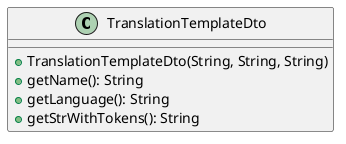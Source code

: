 @startuml

    class TranslationTemplateDto [[TranslationTemplateDto.html]] {
        +TranslationTemplateDto(String, String, String)
        +getName(): String
        +getLanguage(): String
        +getStrWithTokens(): String
    }

@enduml
